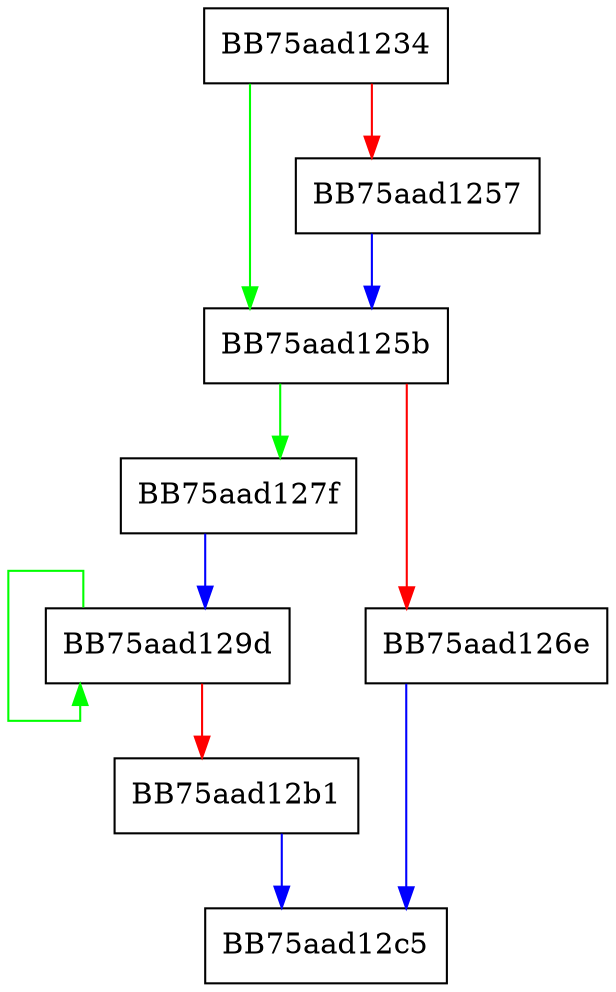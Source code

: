 digraph cfputc {
  node [shape="box"];
  graph [splines=ortho];
  BB75aad1234 -> BB75aad125b [color="green"];
  BB75aad1234 -> BB75aad1257 [color="red"];
  BB75aad1257 -> BB75aad125b [color="blue"];
  BB75aad125b -> BB75aad127f [color="green"];
  BB75aad125b -> BB75aad126e [color="red"];
  BB75aad126e -> BB75aad12c5 [color="blue"];
  BB75aad127f -> BB75aad129d [color="blue"];
  BB75aad129d -> BB75aad129d [color="green"];
  BB75aad129d -> BB75aad12b1 [color="red"];
  BB75aad12b1 -> BB75aad12c5 [color="blue"];
}